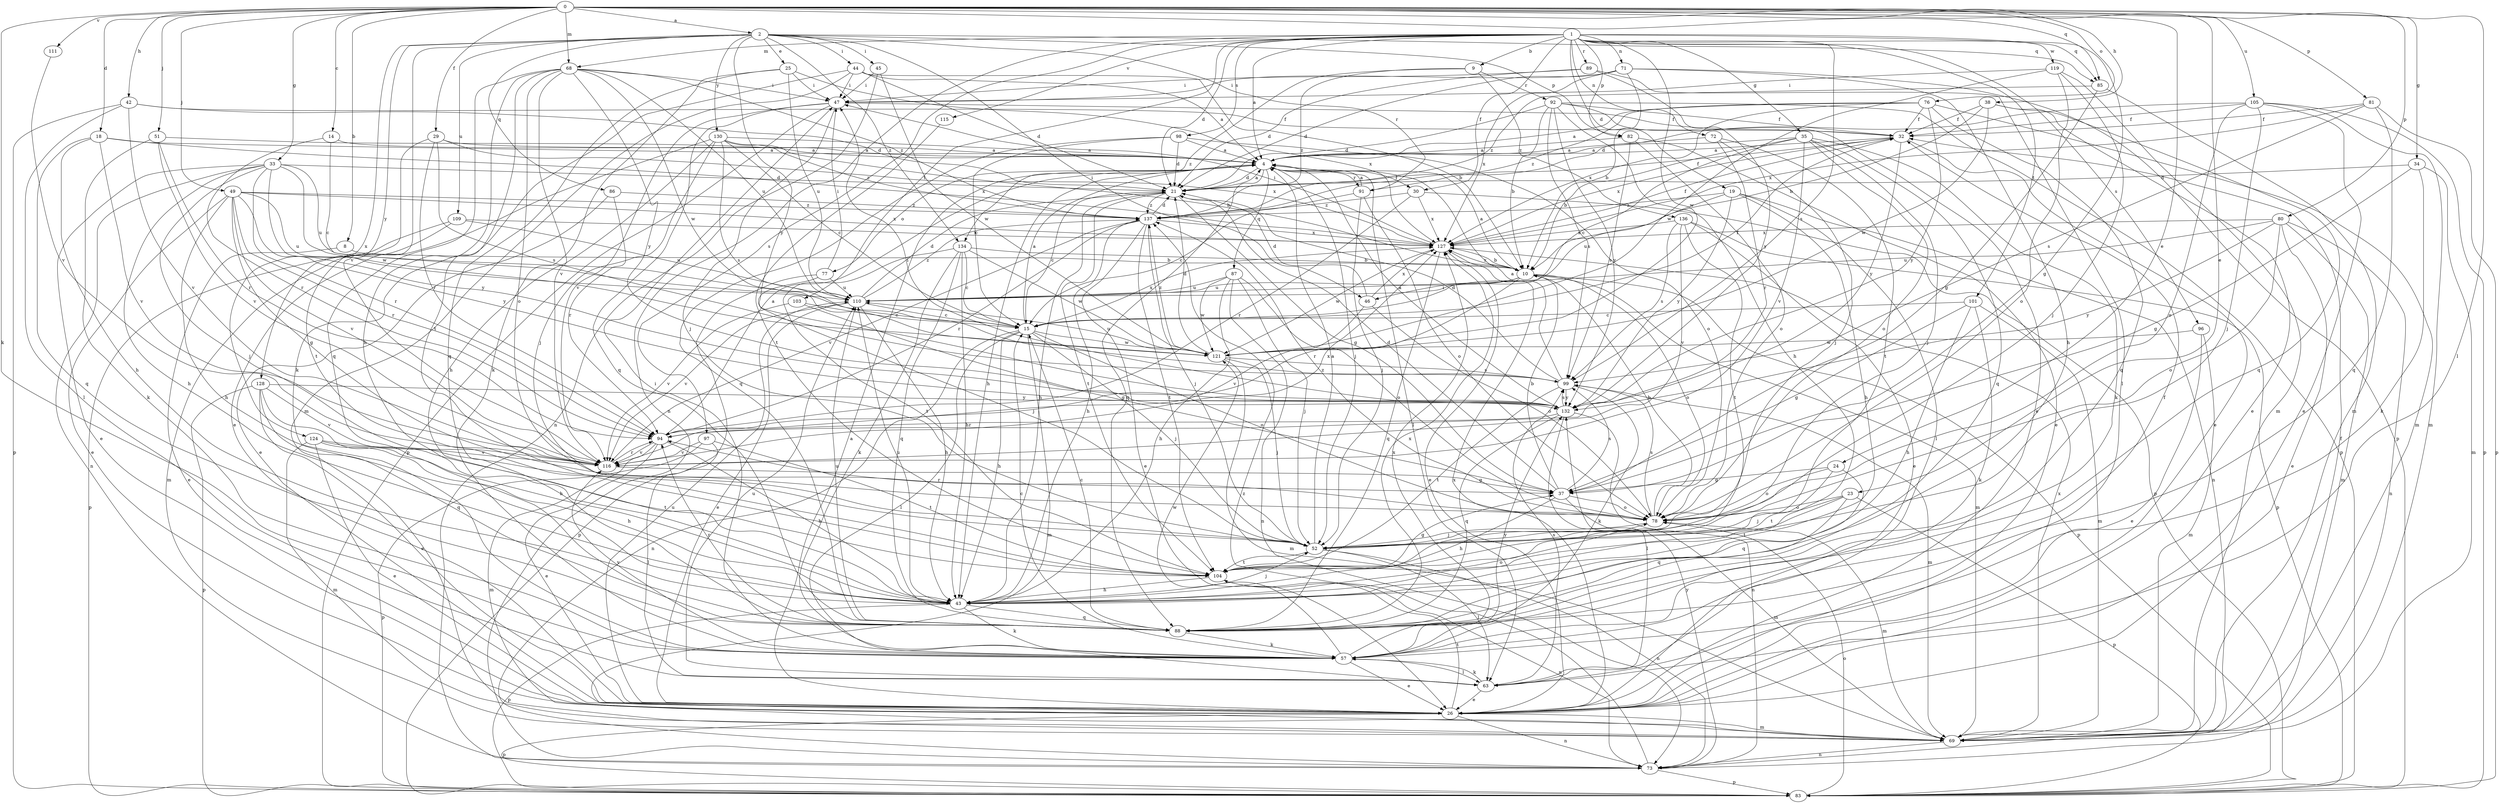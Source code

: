 strict digraph  {
0;
1;
2;
4;
8;
9;
10;
14;
15;
18;
19;
21;
23;
24;
25;
26;
29;
30;
32;
33;
34;
35;
37;
38;
42;
43;
44;
45;
46;
47;
49;
51;
52;
57;
63;
68;
69;
71;
72;
73;
76;
77;
78;
80;
81;
82;
83;
85;
86;
87;
88;
89;
91;
92;
94;
96;
97;
98;
99;
101;
103;
104;
105;
109;
110;
111;
115;
116;
119;
121;
124;
127;
128;
130;
132;
134;
136;
137;
0 -> 2  [label=a];
0 -> 8  [label=b];
0 -> 14  [label=c];
0 -> 18  [label=d];
0 -> 23  [label=e];
0 -> 24  [label=e];
0 -> 29  [label=f];
0 -> 33  [label=g];
0 -> 34  [label=g];
0 -> 38  [label=h];
0 -> 42  [label=h];
0 -> 49  [label=j];
0 -> 51  [label=j];
0 -> 57  [label=k];
0 -> 63  [label=l];
0 -> 68  [label=m];
0 -> 76  [label=o];
0 -> 80  [label=p];
0 -> 81  [label=p];
0 -> 85  [label=q];
0 -> 105  [label=u];
0 -> 111  [label=v];
1 -> 4  [label=a];
1 -> 9  [label=b];
1 -> 19  [label=d];
1 -> 21  [label=d];
1 -> 30  [label=f];
1 -> 35  [label=g];
1 -> 37  [label=g];
1 -> 68  [label=m];
1 -> 71  [label=n];
1 -> 72  [label=n];
1 -> 73  [label=n];
1 -> 82  [label=p];
1 -> 85  [label=q];
1 -> 89  [label=r];
1 -> 96  [label=s];
1 -> 97  [label=s];
1 -> 98  [label=s];
1 -> 99  [label=s];
1 -> 101  [label=t];
1 -> 103  [label=t];
1 -> 115  [label=v];
1 -> 119  [label=w];
1 -> 121  [label=w];
2 -> 25  [label=e];
2 -> 44  [label=i];
2 -> 45  [label=i];
2 -> 46  [label=i];
2 -> 82  [label=p];
2 -> 85  [label=q];
2 -> 86  [label=q];
2 -> 91  [label=r];
2 -> 109  [label=u];
2 -> 116  [label=v];
2 -> 124  [label=x];
2 -> 128  [label=y];
2 -> 130  [label=y];
2 -> 132  [label=y];
2 -> 134  [label=z];
4 -> 21  [label=d];
4 -> 30  [label=f];
4 -> 43  [label=h];
4 -> 52  [label=j];
4 -> 63  [label=l];
4 -> 77  [label=o];
4 -> 87  [label=q];
4 -> 88  [label=q];
4 -> 91  [label=r];
8 -> 10  [label=b];
8 -> 26  [label=e];
9 -> 92  [label=r];
9 -> 134  [label=z];
9 -> 136  [label=z];
9 -> 137  [label=z];
10 -> 4  [label=a];
10 -> 46  [label=i];
10 -> 69  [label=m];
10 -> 78  [label=o];
10 -> 83  [label=p];
10 -> 94  [label=r];
10 -> 110  [label=u];
10 -> 127  [label=x];
14 -> 4  [label=a];
14 -> 15  [label=c];
14 -> 94  [label=r];
15 -> 4  [label=a];
15 -> 32  [label=f];
15 -> 43  [label=h];
15 -> 52  [label=j];
15 -> 63  [label=l];
15 -> 69  [label=m];
15 -> 73  [label=n];
15 -> 78  [label=o];
15 -> 121  [label=w];
15 -> 127  [label=x];
18 -> 4  [label=a];
18 -> 43  [label=h];
18 -> 88  [label=q];
18 -> 116  [label=v];
18 -> 127  [label=x];
19 -> 43  [label=h];
19 -> 63  [label=l];
19 -> 73  [label=n];
19 -> 110  [label=u];
19 -> 132  [label=y];
19 -> 137  [label=z];
21 -> 4  [label=a];
21 -> 15  [label=c];
21 -> 37  [label=g];
21 -> 43  [label=h];
21 -> 104  [label=t];
21 -> 137  [label=z];
23 -> 52  [label=j];
23 -> 78  [label=o];
23 -> 83  [label=p];
23 -> 88  [label=q];
23 -> 104  [label=t];
24 -> 37  [label=g];
24 -> 78  [label=o];
24 -> 88  [label=q];
24 -> 104  [label=t];
25 -> 47  [label=i];
25 -> 57  [label=k];
25 -> 88  [label=q];
25 -> 110  [label=u];
25 -> 127  [label=x];
26 -> 4  [label=a];
26 -> 69  [label=m];
26 -> 73  [label=n];
26 -> 83  [label=p];
26 -> 104  [label=t];
26 -> 110  [label=u];
26 -> 127  [label=x];
29 -> 4  [label=a];
29 -> 94  [label=r];
29 -> 99  [label=s];
29 -> 104  [label=t];
29 -> 127  [label=x];
30 -> 83  [label=p];
30 -> 94  [label=r];
30 -> 127  [label=x];
30 -> 137  [label=z];
32 -> 4  [label=a];
32 -> 26  [label=e];
32 -> 127  [label=x];
32 -> 132  [label=y];
33 -> 21  [label=d];
33 -> 26  [label=e];
33 -> 43  [label=h];
33 -> 52  [label=j];
33 -> 73  [label=n];
33 -> 94  [label=r];
33 -> 110  [label=u];
33 -> 121  [label=w];
33 -> 132  [label=y];
34 -> 21  [label=d];
34 -> 37  [label=g];
34 -> 57  [label=k];
34 -> 69  [label=m];
35 -> 4  [label=a];
35 -> 10  [label=b];
35 -> 15  [label=c];
35 -> 52  [label=j];
35 -> 57  [label=k];
35 -> 78  [label=o];
35 -> 88  [label=q];
35 -> 116  [label=v];
37 -> 10  [label=b];
37 -> 21  [label=d];
37 -> 43  [label=h];
37 -> 69  [label=m];
37 -> 78  [label=o];
37 -> 99  [label=s];
38 -> 10  [label=b];
38 -> 26  [label=e];
38 -> 32  [label=f];
38 -> 88  [label=q];
38 -> 121  [label=w];
42 -> 21  [label=d];
42 -> 32  [label=f];
42 -> 63  [label=l];
42 -> 83  [label=p];
42 -> 116  [label=v];
43 -> 52  [label=j];
43 -> 57  [label=k];
43 -> 78  [label=o];
43 -> 83  [label=p];
43 -> 88  [label=q];
43 -> 110  [label=u];
44 -> 4  [label=a];
44 -> 10  [label=b];
44 -> 21  [label=d];
44 -> 47  [label=i];
44 -> 57  [label=k];
44 -> 69  [label=m];
45 -> 47  [label=i];
45 -> 73  [label=n];
45 -> 121  [label=w];
46 -> 21  [label=d];
46 -> 78  [label=o];
46 -> 116  [label=v];
46 -> 127  [label=x];
47 -> 32  [label=f];
47 -> 52  [label=j];
47 -> 83  [label=p];
47 -> 88  [label=q];
47 -> 116  [label=v];
49 -> 26  [label=e];
49 -> 37  [label=g];
49 -> 43  [label=h];
49 -> 94  [label=r];
49 -> 110  [label=u];
49 -> 116  [label=v];
49 -> 127  [label=x];
49 -> 132  [label=y];
49 -> 137  [label=z];
51 -> 4  [label=a];
51 -> 57  [label=k];
51 -> 94  [label=r];
51 -> 116  [label=v];
52 -> 4  [label=a];
52 -> 63  [label=l];
52 -> 73  [label=n];
52 -> 104  [label=t];
57 -> 15  [label=c];
57 -> 26  [label=e];
57 -> 32  [label=f];
57 -> 47  [label=i];
57 -> 63  [label=l];
57 -> 116  [label=v];
57 -> 121  [label=w];
57 -> 127  [label=x];
57 -> 132  [label=y];
63 -> 26  [label=e];
63 -> 57  [label=k];
63 -> 99  [label=s];
63 -> 110  [label=u];
68 -> 43  [label=h];
68 -> 47  [label=i];
68 -> 78  [label=o];
68 -> 88  [label=q];
68 -> 104  [label=t];
68 -> 110  [label=u];
68 -> 116  [label=v];
68 -> 121  [label=w];
68 -> 132  [label=y];
68 -> 137  [label=z];
69 -> 32  [label=f];
69 -> 73  [label=n];
69 -> 127  [label=x];
71 -> 10  [label=b];
71 -> 21  [label=d];
71 -> 43  [label=h];
71 -> 47  [label=i];
71 -> 83  [label=p];
71 -> 127  [label=x];
72 -> 4  [label=a];
72 -> 52  [label=j];
72 -> 94  [label=r];
72 -> 104  [label=t];
73 -> 83  [label=p];
73 -> 132  [label=y];
73 -> 137  [label=z];
76 -> 4  [label=a];
76 -> 32  [label=f];
76 -> 69  [label=m];
76 -> 88  [label=q];
76 -> 127  [label=x];
76 -> 132  [label=y];
76 -> 137  [label=z];
77 -> 47  [label=i];
77 -> 52  [label=j];
77 -> 83  [label=p];
77 -> 110  [label=u];
78 -> 10  [label=b];
78 -> 52  [label=j];
78 -> 69  [label=m];
78 -> 94  [label=r];
78 -> 99  [label=s];
78 -> 137  [label=z];
80 -> 26  [label=e];
80 -> 69  [label=m];
80 -> 73  [label=n];
80 -> 78  [label=o];
80 -> 110  [label=u];
80 -> 127  [label=x];
80 -> 132  [label=y];
81 -> 32  [label=f];
81 -> 83  [label=p];
81 -> 88  [label=q];
81 -> 99  [label=s];
81 -> 127  [label=x];
82 -> 4  [label=a];
82 -> 26  [label=e];
82 -> 78  [label=o];
82 -> 99  [label=s];
83 -> 78  [label=o];
85 -> 37  [label=g];
85 -> 69  [label=m];
85 -> 137  [label=z];
86 -> 26  [label=e];
86 -> 94  [label=r];
86 -> 137  [label=z];
87 -> 43  [label=h];
87 -> 52  [label=j];
87 -> 73  [label=n];
87 -> 78  [label=o];
87 -> 110  [label=u];
87 -> 121  [label=w];
88 -> 15  [label=c];
88 -> 57  [label=k];
88 -> 94  [label=r];
88 -> 110  [label=u];
88 -> 127  [label=x];
89 -> 21  [label=d];
89 -> 47  [label=i];
89 -> 63  [label=l];
89 -> 132  [label=y];
91 -> 4  [label=a];
91 -> 15  [label=c];
91 -> 32  [label=f];
91 -> 52  [label=j];
91 -> 78  [label=o];
92 -> 10  [label=b];
92 -> 21  [label=d];
92 -> 26  [label=e];
92 -> 32  [label=f];
92 -> 43  [label=h];
92 -> 83  [label=p];
92 -> 99  [label=s];
92 -> 132  [label=y];
94 -> 4  [label=a];
94 -> 26  [label=e];
94 -> 43  [label=h];
94 -> 69  [label=m];
94 -> 116  [label=v];
96 -> 26  [label=e];
96 -> 69  [label=m];
96 -> 121  [label=w];
97 -> 63  [label=l];
97 -> 83  [label=p];
97 -> 104  [label=t];
97 -> 116  [label=v];
98 -> 4  [label=a];
98 -> 15  [label=c];
98 -> 21  [label=d];
98 -> 78  [label=o];
98 -> 88  [label=q];
99 -> 4  [label=a];
99 -> 21  [label=d];
99 -> 57  [label=k];
99 -> 69  [label=m];
99 -> 104  [label=t];
99 -> 132  [label=y];
101 -> 15  [label=c];
101 -> 37  [label=g];
101 -> 43  [label=h];
101 -> 57  [label=k];
101 -> 69  [label=m];
103 -> 15  [label=c];
103 -> 37  [label=g];
103 -> 116  [label=v];
104 -> 37  [label=g];
104 -> 43  [label=h];
104 -> 73  [label=n];
105 -> 21  [label=d];
105 -> 26  [label=e];
105 -> 32  [label=f];
105 -> 52  [label=j];
105 -> 69  [label=m];
105 -> 78  [label=o];
105 -> 83  [label=p];
109 -> 69  [label=m];
109 -> 83  [label=p];
109 -> 110  [label=u];
109 -> 127  [label=x];
110 -> 15  [label=c];
110 -> 21  [label=d];
110 -> 26  [label=e];
110 -> 43  [label=h];
110 -> 116  [label=v];
110 -> 137  [label=z];
111 -> 116  [label=v];
115 -> 104  [label=t];
116 -> 37  [label=g];
116 -> 94  [label=r];
116 -> 127  [label=x];
119 -> 47  [label=i];
119 -> 52  [label=j];
119 -> 69  [label=m];
119 -> 78  [label=o];
119 -> 121  [label=w];
121 -> 21  [label=d];
121 -> 52  [label=j];
121 -> 69  [label=m];
121 -> 99  [label=s];
121 -> 110  [label=u];
121 -> 137  [label=z];
124 -> 26  [label=e];
124 -> 43  [label=h];
124 -> 69  [label=m];
124 -> 104  [label=t];
124 -> 116  [label=v];
127 -> 10  [label=b];
127 -> 26  [label=e];
127 -> 32  [label=f];
127 -> 47  [label=i];
127 -> 88  [label=q];
127 -> 121  [label=w];
128 -> 26  [label=e];
128 -> 43  [label=h];
128 -> 83  [label=p];
128 -> 88  [label=q];
128 -> 116  [label=v];
128 -> 132  [label=y];
130 -> 4  [label=a];
130 -> 10  [label=b];
130 -> 15  [label=c];
130 -> 26  [label=e];
130 -> 43  [label=h];
130 -> 52  [label=j];
130 -> 99  [label=s];
130 -> 137  [label=z];
132 -> 4  [label=a];
132 -> 47  [label=i];
132 -> 63  [label=l];
132 -> 73  [label=n];
132 -> 88  [label=q];
132 -> 94  [label=r];
132 -> 99  [label=s];
134 -> 10  [label=b];
134 -> 15  [label=c];
134 -> 43  [label=h];
134 -> 57  [label=k];
134 -> 88  [label=q];
134 -> 104  [label=t];
134 -> 121  [label=w];
136 -> 26  [label=e];
136 -> 83  [label=p];
136 -> 99  [label=s];
136 -> 104  [label=t];
136 -> 116  [label=v];
136 -> 127  [label=x];
137 -> 21  [label=d];
137 -> 26  [label=e];
137 -> 43  [label=h];
137 -> 52  [label=j];
137 -> 94  [label=r];
137 -> 104  [label=t];
137 -> 116  [label=v];
137 -> 127  [label=x];
}
